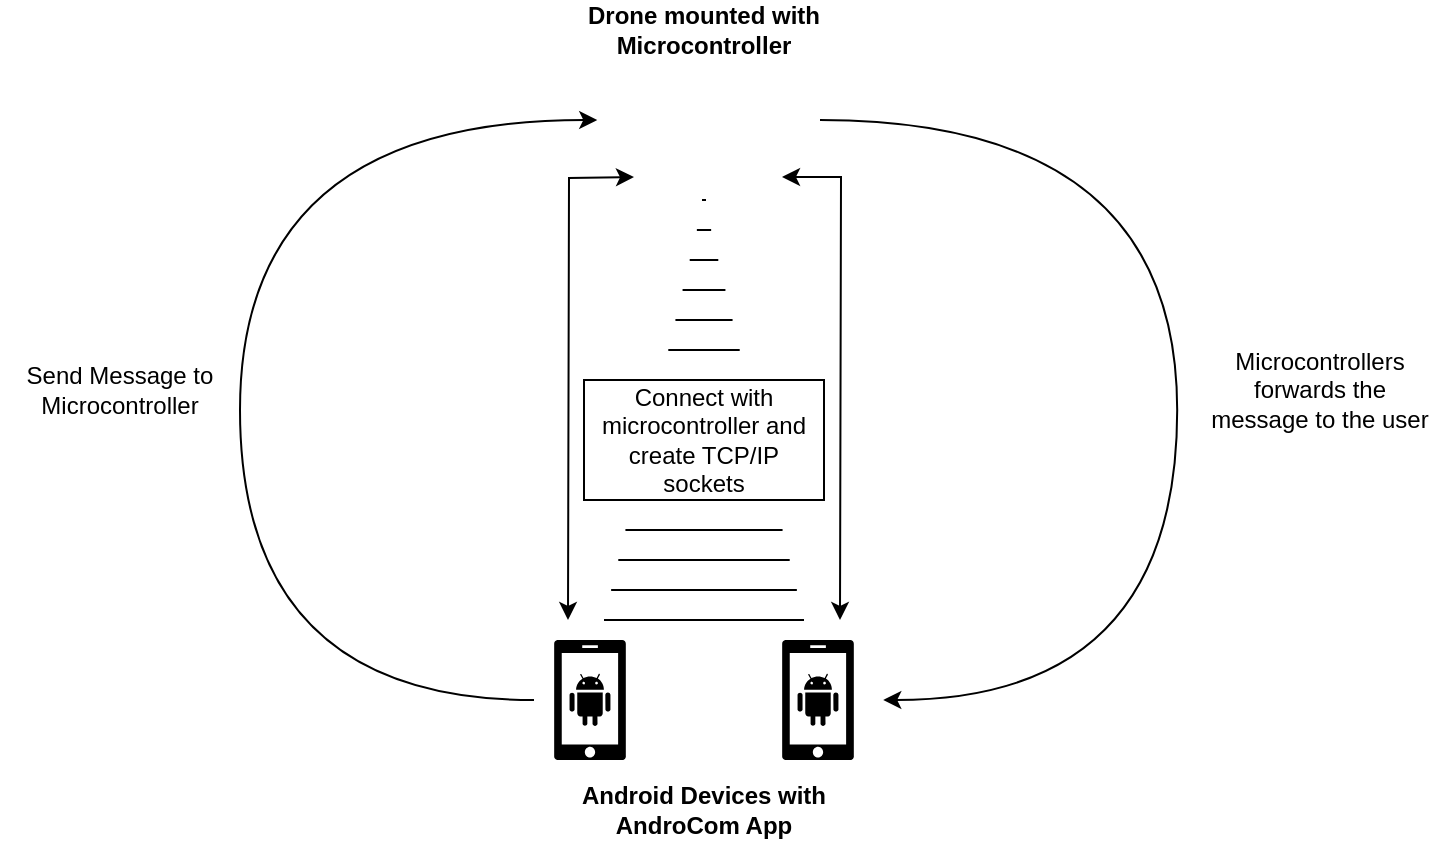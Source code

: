 <mxfile version="22.0.8" type="device">
  <diagram name="Page-1" id="H43whpUapfi9x41UZMww">
    <mxGraphModel dx="954" dy="610" grid="1" gridSize="10" guides="1" tooltips="1" connect="1" arrows="1" fold="1" page="1" pageScale="1" pageWidth="850" pageHeight="1100" math="0" shadow="0">
      <root>
        <mxCell id="0" />
        <mxCell id="1" parent="0" />
        <mxCell id="0QkHCGNKj1RuSWw18Gy6-8" style="edgeStyle=orthogonalEdgeStyle;rounded=0;orthogonalLoop=1;jettySize=auto;html=1;exitX=0;exitY=0.75;exitDx=0;exitDy=0;startArrow=classic;startFill=1;" edge="1" parent="1">
          <mxGeometry relative="1" as="geometry">
            <mxPoint x="384" y="420" as="targetPoint" />
            <mxPoint x="417" y="198.5" as="sourcePoint" />
          </mxGeometry>
        </mxCell>
        <mxCell id="0QkHCGNKj1RuSWw18Gy6-9" style="edgeStyle=orthogonalEdgeStyle;rounded=0;orthogonalLoop=1;jettySize=auto;html=1;exitX=1;exitY=0.75;exitDx=0;exitDy=0;startArrow=classic;startFill=1;" edge="1" parent="1" source="0QkHCGNKj1RuSWw18Gy6-1">
          <mxGeometry relative="1" as="geometry">
            <mxPoint x="520" y="420" as="targetPoint" />
          </mxGeometry>
        </mxCell>
        <mxCell id="0QkHCGNKj1RuSWw18Gy6-1" value="" style="shape=image;html=1;verticalAlign=top;verticalLabelPosition=bottom;labelBackgroundColor=#ffffff;imageAspect=0;aspect=fixed;image=https://cdn1.iconfinder.com/data/icons/vehicle-37/24/Drone-128.png" vertex="1" parent="1">
          <mxGeometry x="413" y="140" width="78" height="78" as="geometry" />
        </mxCell>
        <mxCell id="0QkHCGNKj1RuSWw18Gy6-2" value="&lt;b&gt;Drone mounted with Microcontroller&lt;/b&gt;" style="text;html=1;strokeColor=none;fillColor=none;align=center;verticalAlign=middle;whiteSpace=wrap;rounded=0;" vertex="1" parent="1">
          <mxGeometry x="384" y="110" width="136" height="30" as="geometry" />
        </mxCell>
        <mxCell id="0QkHCGNKj1RuSWw18Gy6-4" value="" style="sketch=0;aspect=fixed;pointerEvents=1;shadow=0;dashed=0;html=1;strokeColor=none;labelPosition=center;verticalLabelPosition=bottom;verticalAlign=top;align=center;fillColor=#000000;shape=mxgraph.mscae.enterprise.android_phone" vertex="1" parent="1">
          <mxGeometry x="491" y="430" width="36" height="60" as="geometry" />
        </mxCell>
        <mxCell id="0QkHCGNKj1RuSWw18Gy6-14" style="edgeStyle=orthogonalEdgeStyle;rounded=0;orthogonalLoop=1;jettySize=auto;html=1;exitX=0;exitY=0.5;exitDx=0;exitDy=0;exitPerimeter=0;curved=1;" edge="1" parent="1">
          <mxGeometry relative="1" as="geometry">
            <mxPoint x="398.621" y="170" as="targetPoint" />
            <mxPoint x="367" y="460.0" as="sourcePoint" />
            <Array as="points">
              <mxPoint x="220" y="460" />
              <mxPoint x="220" y="170" />
            </Array>
          </mxGeometry>
        </mxCell>
        <mxCell id="0QkHCGNKj1RuSWw18Gy6-3" value="" style="sketch=0;aspect=fixed;pointerEvents=1;shadow=0;dashed=0;html=1;strokeColor=none;labelPosition=center;verticalLabelPosition=bottom;verticalAlign=top;align=center;fillColor=#000000;shape=mxgraph.mscae.enterprise.android_phone" vertex="1" parent="1">
          <mxGeometry x="377" y="430" width="36" height="60" as="geometry" />
        </mxCell>
        <mxCell id="0QkHCGNKj1RuSWw18Gy6-7" value="" style="shape=mxgraph.arrows2.wedgeArrowDashed2;html=1;bendable=0;startWidth=50;stepSize=15;rounded=0;" edge="1" parent="1">
          <mxGeometry width="100" height="100" relative="1" as="geometry">
            <mxPoint x="452" y="420" as="sourcePoint" />
            <mxPoint x="452" y="210" as="targetPoint" />
          </mxGeometry>
        </mxCell>
        <mxCell id="0QkHCGNKj1RuSWw18Gy6-11" value="&lt;b&gt;Android Devices with AndroCom App&lt;/b&gt;" style="text;html=1;strokeColor=none;fillColor=none;align=center;verticalAlign=middle;whiteSpace=wrap;rounded=0;" vertex="1" parent="1">
          <mxGeometry x="384" y="500" width="136" height="30" as="geometry" />
        </mxCell>
        <mxCell id="0QkHCGNKj1RuSWw18Gy6-17" value="Send Message to Microcontroller" style="text;html=1;strokeColor=none;fillColor=none;align=center;verticalAlign=middle;whiteSpace=wrap;rounded=0;rotation=0;" vertex="1" parent="1">
          <mxGeometry x="100" y="290" width="120" height="30" as="geometry" />
        </mxCell>
        <mxCell id="0QkHCGNKj1RuSWw18Gy6-18" style="edgeStyle=orthogonalEdgeStyle;rounded=0;orthogonalLoop=1;jettySize=auto;html=1;exitX=0;exitY=0.5;exitDx=0;exitDy=0;exitPerimeter=0;curved=1;endArrow=none;endFill=0;startArrow=classic;startFill=1;" edge="1" parent="1">
          <mxGeometry relative="1" as="geometry">
            <mxPoint x="510.0" y="170" as="targetPoint" />
            <mxPoint x="541.621" y="460.0" as="sourcePoint" />
            <Array as="points">
              <mxPoint x="688.621" y="460" />
              <mxPoint x="688.621" y="170" />
            </Array>
          </mxGeometry>
        </mxCell>
        <mxCell id="0QkHCGNKj1RuSWw18Gy6-19" value="Microcontrollers forwards the message to the user" style="text;html=1;strokeColor=none;fillColor=none;align=center;verticalAlign=middle;whiteSpace=wrap;rounded=0;rotation=0;" vertex="1" parent="1">
          <mxGeometry x="700" y="290" width="120" height="30" as="geometry" />
        </mxCell>
        <mxCell id="0QkHCGNKj1RuSWw18Gy6-23" value="Connect with microcontroller and create TCP/IP sockets" style="rounded=0;whiteSpace=wrap;html=1;" vertex="1" parent="1">
          <mxGeometry x="392" y="300" width="120" height="60" as="geometry" />
        </mxCell>
      </root>
    </mxGraphModel>
  </diagram>
</mxfile>
